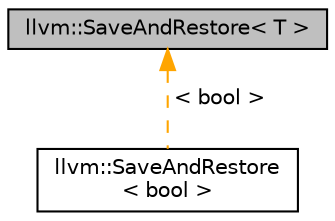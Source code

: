 digraph "llvm::SaveAndRestore&lt; T &gt;"
{
 // LATEX_PDF_SIZE
  bgcolor="transparent";
  edge [fontname="Helvetica",fontsize="10",labelfontname="Helvetica",labelfontsize="10"];
  node [fontname="Helvetica",fontsize="10",shape=record];
  Node1 [label="llvm::SaveAndRestore\< T \>",height=0.2,width=0.4,color="black", fillcolor="grey75", style="filled", fontcolor="black",tooltip=" "];
  Node1 -> Node2 [dir="back",color="orange",fontsize="10",style="dashed",label=" \< bool \>" ,fontname="Helvetica"];
  Node2 [label="llvm::SaveAndRestore\l\< bool \>",height=0.2,width=0.4,color="black",URL="$structllvm_1_1SaveAndRestore.html",tooltip=" "];
}
